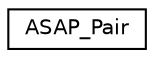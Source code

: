 digraph "Graphical Class Hierarchy"
{
  edge [fontname="Helvetica",fontsize="10",labelfontname="Helvetica",labelfontsize="10"];
  node [fontname="Helvetica",fontsize="10",shape=record];
  rankdir="LR";
  Node1 [label="ASAP_Pair",height=0.2,width=0.4,color="black", fillcolor="white", style="filled",URL="$struct_a_s_a_p___pair.html"];
}
